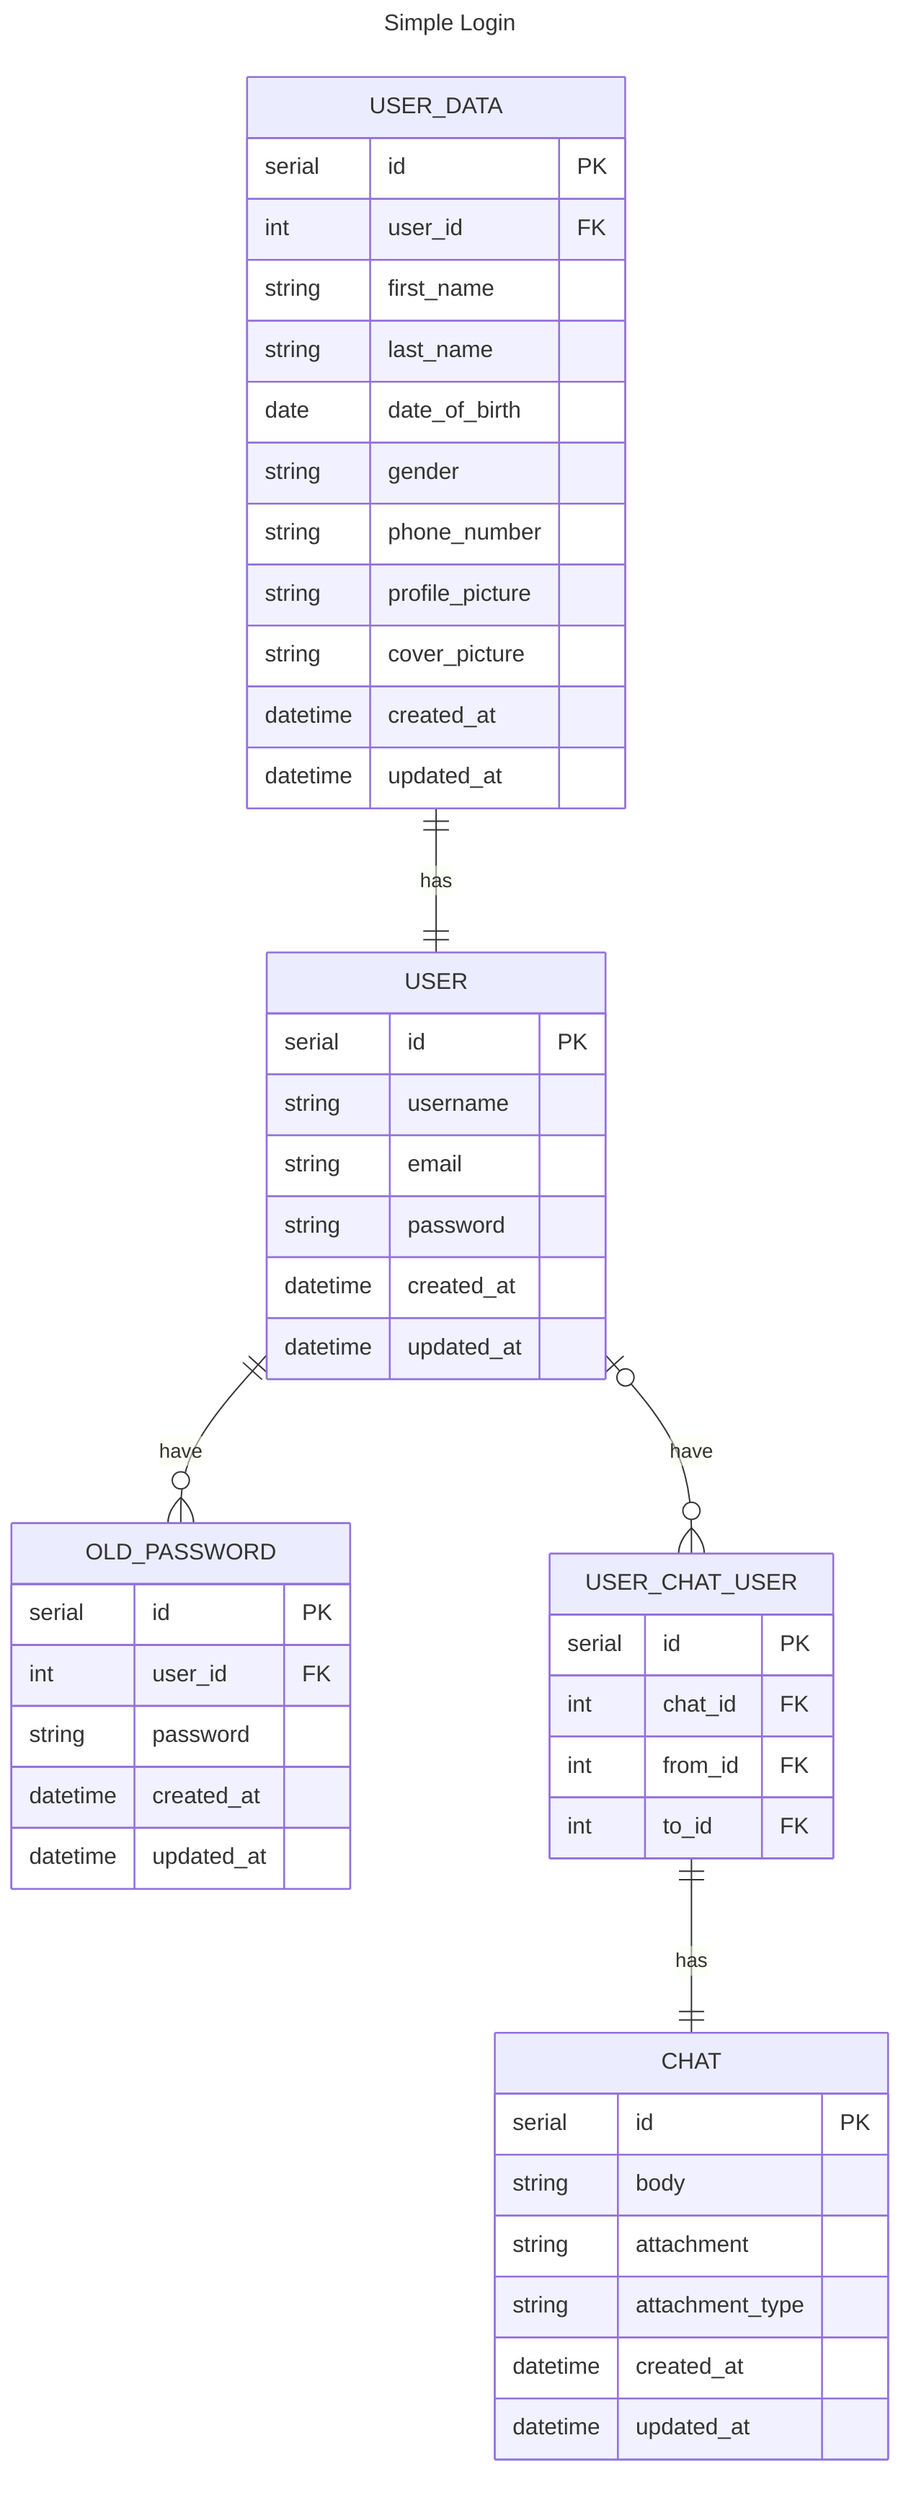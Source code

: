 ---
title: Simple Login
---
erDiagram
    USER_DATA ||--||USER : has
    USER ||--o{ OLD_PASSWORD : have
    USER |o--o{ USER_CHAT_USER : have
    USER_CHAT_USER ||--|| CHAT : has

    USER_DATA {
        serial id PK
        int user_id FK
        string first_name
        string last_name
        date date_of_birth
        string gender
        string phone_number
        string profile_picture
        string cover_picture
        datetime created_at
        datetime updated_at
    }

    USER {
        serial id PK
        string username
        string email
        string password
        datetime created_at
        datetime updated_at
    }

    OLD_PASSWORD {
        serial id PK
        int user_id FK
        string password
        datetime created_at
        datetime updated_at
    }

    CHAT {
        serial id PK
        string body
        string attachment
        string attachment_type
        datetime created_at
        datetime updated_at
    }

    USER_CHAT_USER {
        serial id PK
        int chat_id FK
        int from_id FK
        int to_id FK
    }